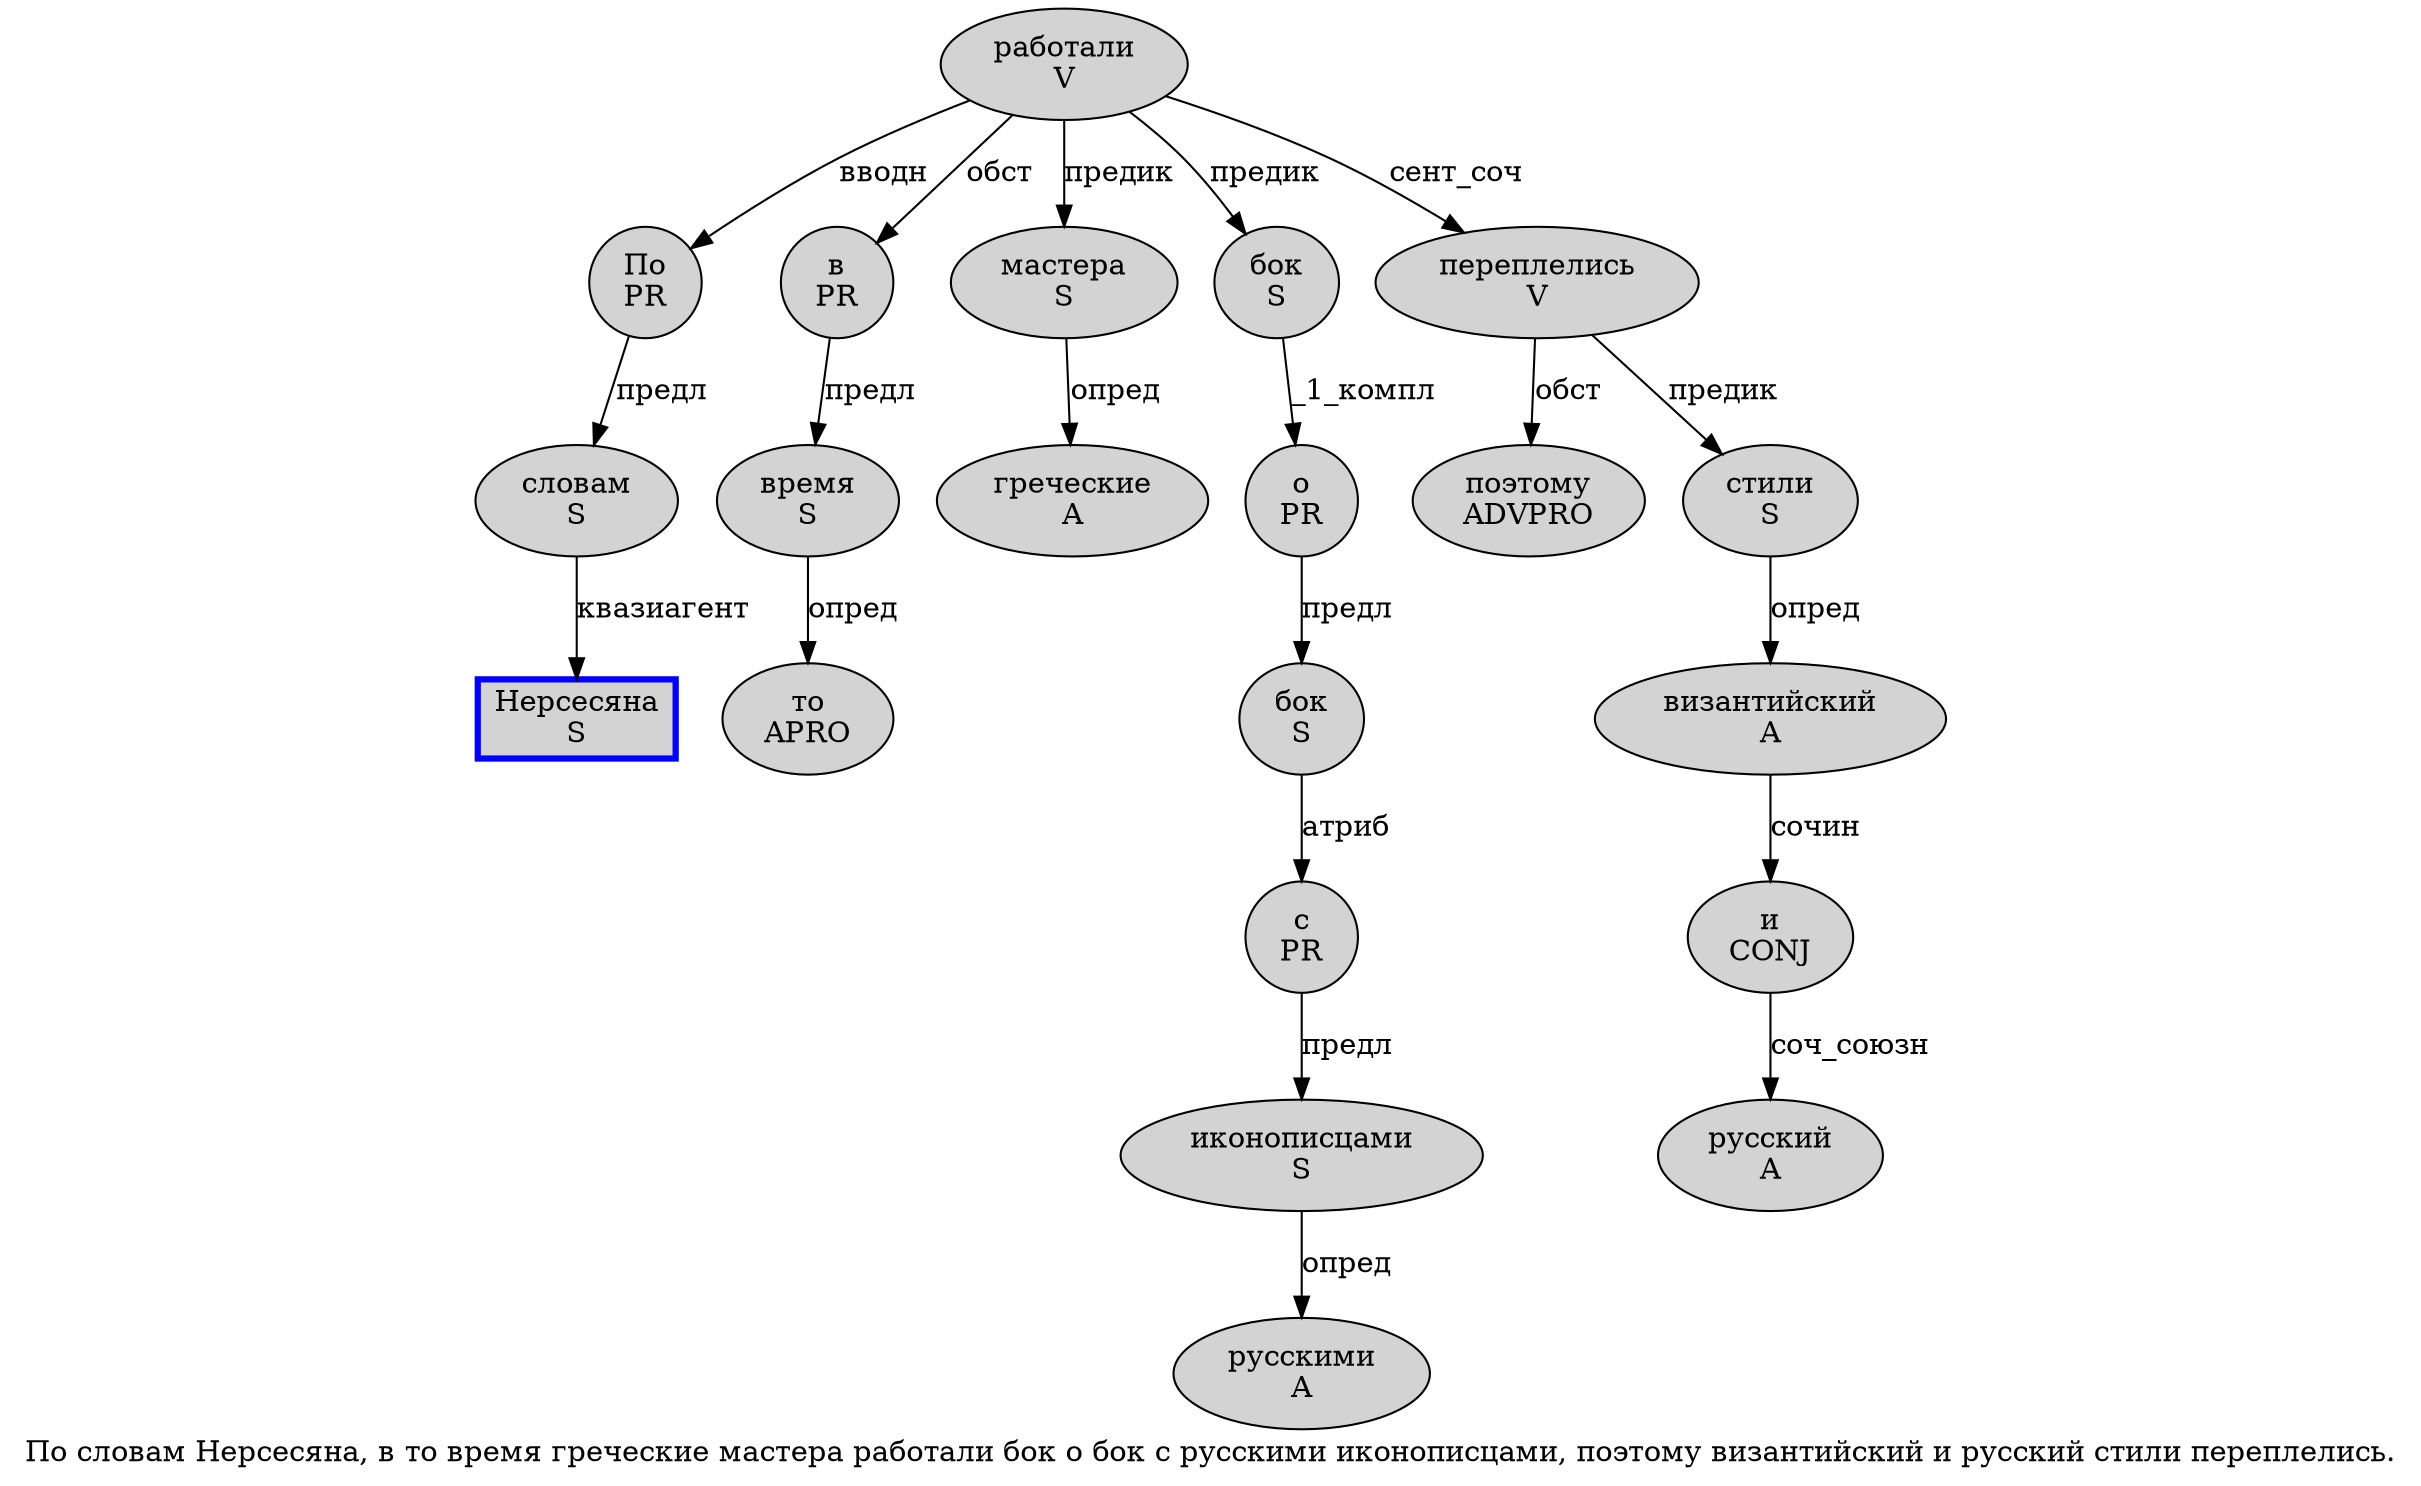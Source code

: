 digraph SENTENCE_964 {
	graph [label="По словам Нерсесяна, в то время греческие мастера работали бок о бок с русскими иконописцами, поэтому византийский и русский стили переплелись."]
	node [style=filled]
		0 [label="По
PR" color="" fillcolor=lightgray penwidth=1 shape=ellipse]
		1 [label="словам
S" color="" fillcolor=lightgray penwidth=1 shape=ellipse]
		2 [label="Нерсесяна
S" color=blue fillcolor=lightgray penwidth=3 shape=box]
		4 [label="в
PR" color="" fillcolor=lightgray penwidth=1 shape=ellipse]
		5 [label="то
APRO" color="" fillcolor=lightgray penwidth=1 shape=ellipse]
		6 [label="время
S" color="" fillcolor=lightgray penwidth=1 shape=ellipse]
		7 [label="греческие
A" color="" fillcolor=lightgray penwidth=1 shape=ellipse]
		8 [label="мастера
S" color="" fillcolor=lightgray penwidth=1 shape=ellipse]
		9 [label="работали
V" color="" fillcolor=lightgray penwidth=1 shape=ellipse]
		10 [label="бок
S" color="" fillcolor=lightgray penwidth=1 shape=ellipse]
		11 [label="о
PR" color="" fillcolor=lightgray penwidth=1 shape=ellipse]
		12 [label="бок
S" color="" fillcolor=lightgray penwidth=1 shape=ellipse]
		13 [label="с
PR" color="" fillcolor=lightgray penwidth=1 shape=ellipse]
		14 [label="русскими
A" color="" fillcolor=lightgray penwidth=1 shape=ellipse]
		15 [label="иконописцами
S" color="" fillcolor=lightgray penwidth=1 shape=ellipse]
		17 [label="поэтому
ADVPRO" color="" fillcolor=lightgray penwidth=1 shape=ellipse]
		18 [label="византийский
A" color="" fillcolor=lightgray penwidth=1 shape=ellipse]
		19 [label="и
CONJ" color="" fillcolor=lightgray penwidth=1 shape=ellipse]
		20 [label="русский
A" color="" fillcolor=lightgray penwidth=1 shape=ellipse]
		21 [label="стили
S" color="" fillcolor=lightgray penwidth=1 shape=ellipse]
		22 [label="переплелись
V" color="" fillcolor=lightgray penwidth=1 shape=ellipse]
			11 -> 12 [label="предл"]
			22 -> 17 [label="обст"]
			22 -> 21 [label="предик"]
			1 -> 2 [label="квазиагент"]
			12 -> 13 [label="атриб"]
			18 -> 19 [label="сочин"]
			10 -> 11 [label="_1_компл"]
			0 -> 1 [label="предл"]
			4 -> 6 [label="предл"]
			21 -> 18 [label="опред"]
			6 -> 5 [label="опред"]
			9 -> 0 [label="вводн"]
			9 -> 4 [label="обст"]
			9 -> 8 [label="предик"]
			9 -> 10 [label="предик"]
			9 -> 22 [label="сент_соч"]
			13 -> 15 [label="предл"]
			8 -> 7 [label="опред"]
			15 -> 14 [label="опред"]
			19 -> 20 [label="соч_союзн"]
}